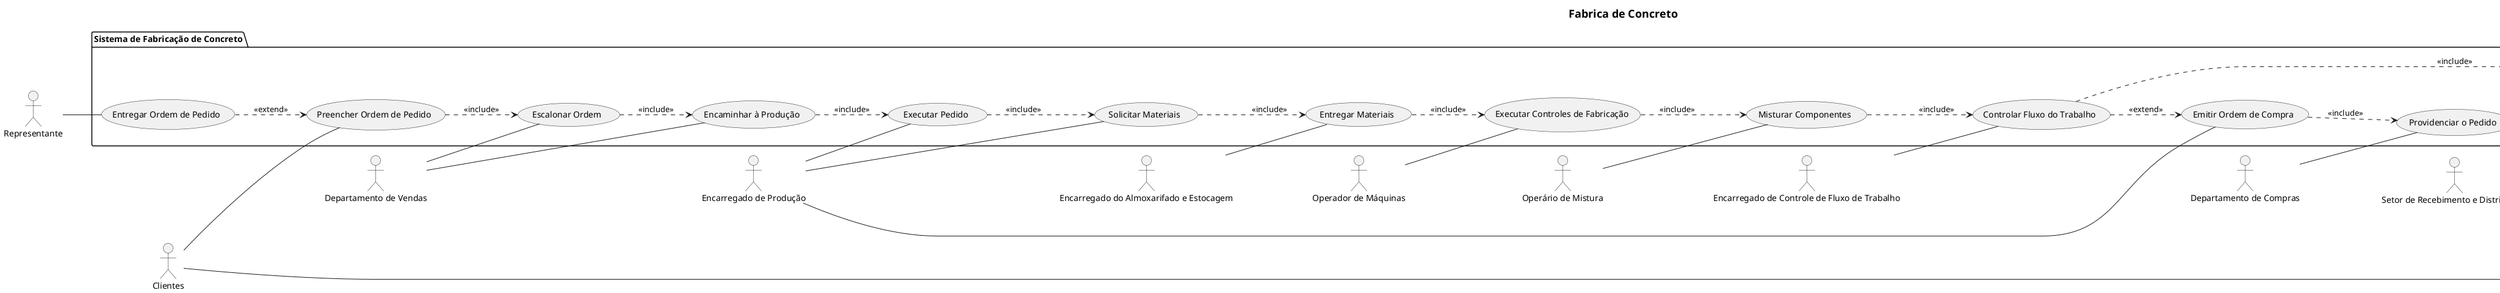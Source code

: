 ' ' Estudo de caso baseado no artigo de modelagem de sistemas industriais, Palazzo e Edelweizz (1998), apud Lutherer E. et al., 1994. 
' ' O estudo representa uma fábrica de concreto que inclui vendas, escritório e a planta industrial. 
' ' A planta é composta de vários receptáculos de armazenagem de cimento, areia, cascalho e água; um misturador para preparação do concreto; duas balanças para pesar os componentes;
' ' uma válvula de medição de componentes; controle de descarga de água; duas esteiras de transporte para levar os ingredientes sólidos ao misturador.
' ' Os clientes preenchem uma ordem de pedido entregue pelo representante com o tipo e quantidade de concreto para entrega em um ou mais dias pela transportadora da empresa.
' ' O departamento de vendas escalona a ordem e eventualmente encaminha a indústria para o encarregado de produção.
' ' A indústria providência a execução do pedido, através da área de produção e de matéria prima.
' ' A produção executa a ordem solicitando materiais que são entregues no local pelo encarregado do almoxarifado e estocagem.
' ' O operador das máquinas executa os controles de fabricação tendo como auxiliares os operários responsáveis pela mistura dos componentes e pelo funcionário encarregado do controle de fluxo de trabalho.
' ' Caso algum produto da matéria prima fique abaixo do nível de segurança, o encarregado da produção emite ordem para o departamento de compras providenciar o pedido da mercadoria que após a entrega é verificado pelo setor de recebimento e distribuição se está entregue conforme foi feito o pedido.
' ' Após a fabricação, o produto é entregue na construção e o cliente efetua o pagamento que é recebido pelo departamento financeiro da indústria.

@startuml

left to right direction

title = Fabrica de Concreto
actor "Clientes" as cl
actor "Representante" as rep
actor "Transportadora" as trans
actor "Departamento de Vendas" as dv
actor "Encarregado de Produção" as ep
actor "Operador de Máquinas" as oma
actor "Operário de Mistura" as omi
actor "Encarregado de Controle de Fluxo de Trabalho" as ea
actor "Encarregado do Almoxarifado e Estocagem" as eae
actor "Setor de Recebimento e Distribuição" as rd
actor "Departamento Financeiro" as df
actor "Departamento de Compras" as dc

package "Sistema de Fabricação de Concreto" {
  usecase "Entregar Ordem de Pedido" as UC1
  usecase "Preencher Ordem de Pedido" as UC2
  usecase "Escalonar Ordem" as UC3
  usecase "Encaminhar à Produção" as UC4
  usecase "Executar Pedido" as UC5
  usecase "Solicitar Materiais" as UC6
  usecase "Entregar Materiais" as UC7
  usecase "Executar Controles de Fabricação" as UC8
  usecase "Misturar Componentes" as UC9
  usecase "Controlar Fluxo do Trabalho" as UC10
  usecase "Emitir Ordem de Compra" as UC11
  usecase "Providenciar o Pedido" as UC12
  usecase "Verificar Entrega" as UC13
  usecase "Entregar Produto" as UC14
  usecase "Efetuar Pagamento" as UC15
  usecase "Receber Pagamento" as UC16  
}

rep -- UC1
cl -- UC2
dv -- UC3
dv -- UC4
ep -- UC5
ep -- UC6
eae -- UC7
oma -- UC8
omi -- UC9
ea -- UC10
ep -- UC11
dc -- UC12
rd -- UC13
trans -- UC14
cl -- UC15
df -- UC16

UC1 -.> UC2 : <<extend>>
UC2 -.> UC3 : <<include>>
UC3 -.> UC4 : <<include>>
UC4 -.> UC5 : <<include>>
UC5 -.> UC6 : <<include>>
UC6 -.> UC7 : <<include>>
UC7 -.> UC8 : <<include>>
UC8 -.> UC9 : <<include>>
UC9 -.> UC10 : <<include>>
UC10 -.> UC11 : <<extend>>
UC11 -.> UC12 : <<include>>
UC12 -.> UC13 : <<include>>
UC13 -.> UC14 : <<include>>
UC10 -.> UC14 : <<include>>
UC14 -.> UC15 : <<include>>
UC15 -.> UC16 : <<include>>

@enduml
